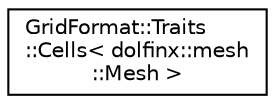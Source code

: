 digraph "Graphical Class Hierarchy"
{
 // LATEX_PDF_SIZE
  edge [fontname="Helvetica",fontsize="10",labelfontname="Helvetica",labelfontsize="10"];
  node [fontname="Helvetica",fontsize="10",shape=record];
  rankdir="LR";
  Node0 [label="GridFormat::Traits\l::Cells\< dolfinx::mesh\l::Mesh \>",height=0.2,width=0.4,color="black", fillcolor="white", style="filled",URL="$structGridFormat_1_1Traits_1_1Cells_3_01dolfinx_1_1mesh_1_1Mesh_01_4.html",tooltip=" "];
}
